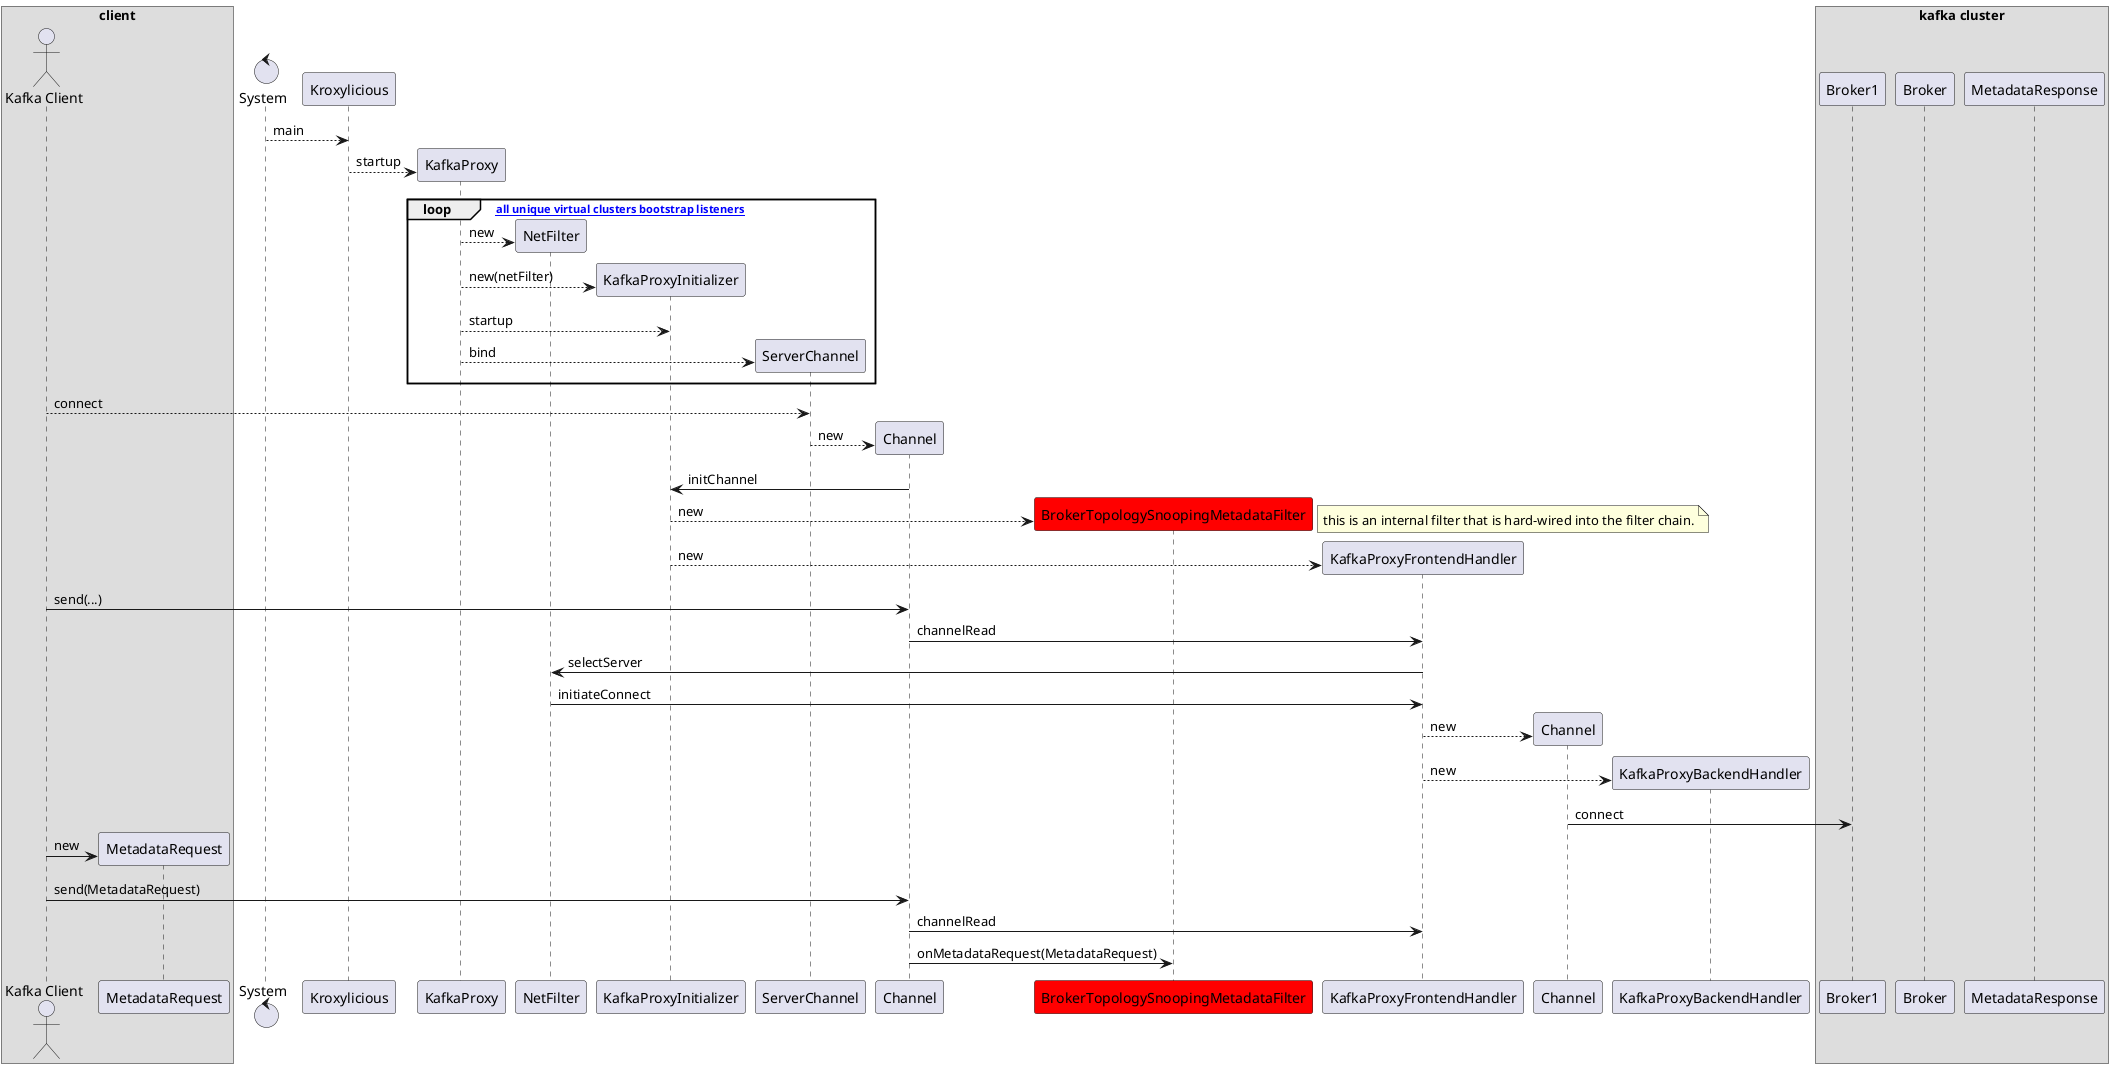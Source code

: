 @startuml

box client
Actor "Kafka Client"
Participant MetadataRequest
end box

Control "System"

System --> Kroxylicious: main
Kroxylicious --> KafkaProxy ** : startup

loop [for all unique virtual clusters bootstrap listeners]
  KafkaProxy --> NetFilter ** : new

  KafkaProxy --> KafkaProxyInitializer ** : new(netFilter)
  KafkaProxy --> KafkaProxyInitializer: startup

  KafkaProxy --> ServerChannel ** : bind
end


"Kafka Client" --> ServerChannel: connect
Participant Channel as DownstreamChannel
ServerChannel --> DownstreamChannel **: new
DownstreamChannel -> KafkaProxyInitializer: initChannel

Participant BrokerTopologySnoopingMetadataFilter #red
KafkaProxyInitializer --> BrokerTopologySnoopingMetadataFilter ** : new 
note right
  this is an internal filter that is hard-wired into the filter chain.
end note

KafkaProxyInitializer --> KafkaProxyFrontendHandler ** : new


"Kafka Client" -> DownstreamChannel: send(...)
DownstreamChannel -> KafkaProxyFrontendHandler:channelRead
KafkaProxyFrontendHandler -> NetFilter:selectServer
NetFilter -> KafkaProxyFrontendHandler:initiateConnect

Participant Channel as UpstreamChannel
KafkaProxyFrontendHandler --> UpstreamChannel ** : new

KafkaProxyFrontendHandler --> KafkaProxyBackendHandler ** : new
UpstreamChannel -> Broker1 : connect


"Kafka Client" -> MetadataRequest ** : new
"Kafka Client" -> DownstreamChannel: send(MetadataRequest)
DownstreamChannel -> KafkaProxyFrontendHandler:channelRead

DownstreamChannel -> BrokerTopologySnoopingMetadataFilter:onMetadataRequest(MetadataRequest)

box kafka cluster
Participant Broker as Broker1
Participant Broker as Broker2
Participant MetadataResponse
end box



@enduml
